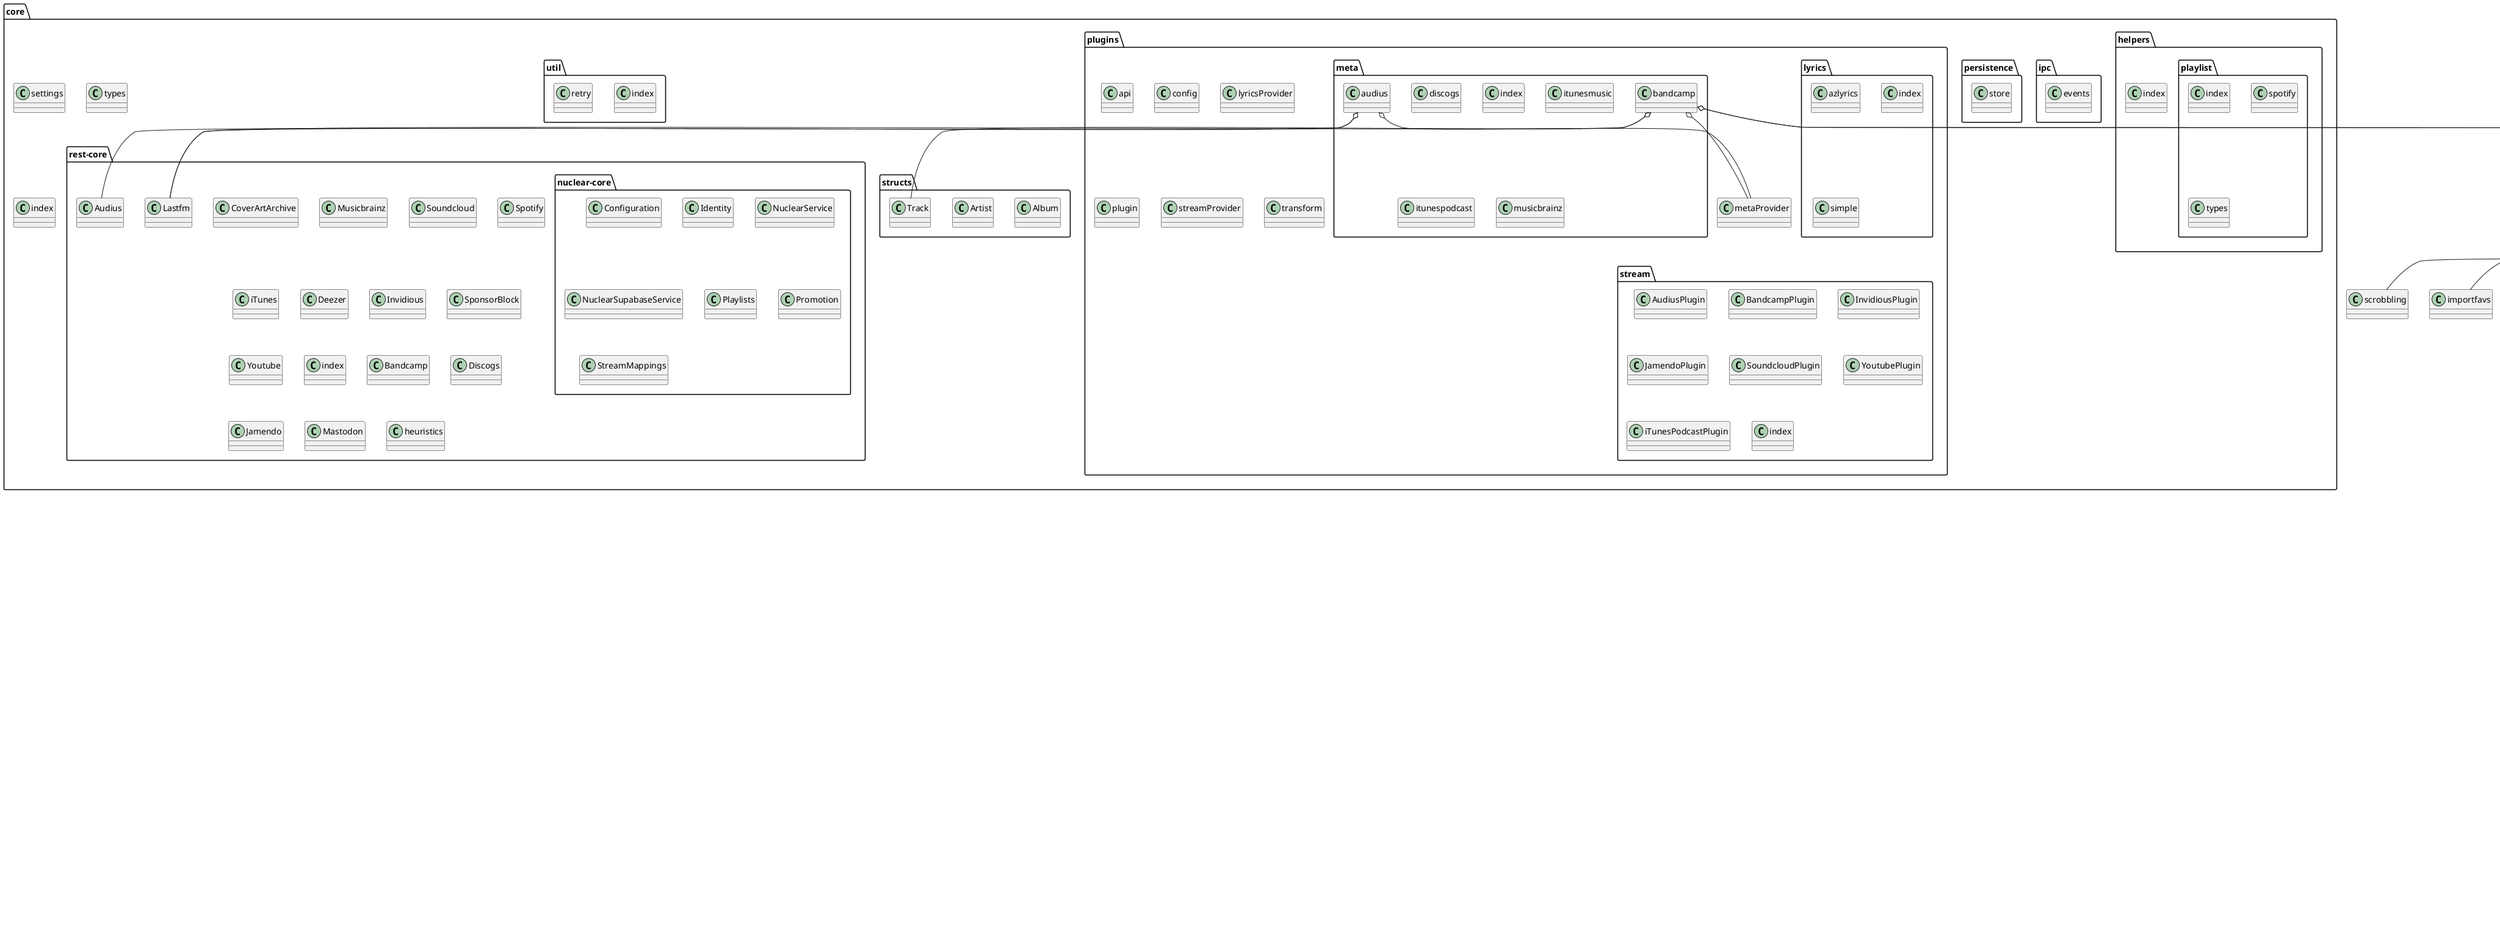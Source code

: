 @startuml class

package app {
    package action {
        class actionTypes
        class connectivity
        class dashboard
        class downloads
        class favorites
        class github
        class githubContrib
        class helpers
        class importfavs
        class local
        class mastodon
        class player
        class playlists
        class actionplugins
        class actionqueue
        class scrobbling
        class search
        class settings
        class tag
        class toasts
        class window
    }

    package components {
        class AlbumCover
        class Header
        class Playlists
        class AlbumList
        class HelpButton
        class PlaylistsSubMenu
        class AlbumView
        class HelpModal
        class PluginsView
        class ArtistList
        class LibraryView
        class SearchResults
        class ArtistView
        class ListeningHistoryView
        class Seekbar
        class Dashboard
        class LyricsView
        class Settings
        class Downloads
        class MainLayout
        class SidebarMenu
        class Equalizer
        class NavButtons
        class Spacer
        class EqualizerPresetList
        class Navbar
        class TagView
        class FavoriteAlbumsView
        class Normalizer
        class ToastComponent
        class FavoriteArtistsView
        class OauthPopup
        class TrackRow
        class FavoriteTracksView
        class PlayOptionsControls
        class TrackRowHeading
        class Footer
        class PlayQueue
        class VerticalPanel
        class HLSPlayer
        class PlaylistView
        class WindowControls
    }

    package constants {
        class propTypes
    }

    package containers {
        class AlbumViewContainer
        class PlaylistsContainer
        class ArtistViewContainer
        class PluginsContainer
        class BestNewMusicCardContainer
        class PromotedArtistsContainer
        class CommandPaletteContainer
        class QueuePopupButtons
        class DashboardContainer
        class QueuePopupContainer
        class DeezerPlaylistAdapter
        class SearchBoxContainer
        class DownloadsContainer
        class SearchResultsContainer
        class EqualizerViewContainer
        class SettingsContainer
        class ErrorBoundary
        class ShortcutsContainer
        class FavoritesContainer
        class SidebarMenuContainer
        class HelpModalContainer
        class SoundContainer
        class HttpApiUrl
        class SpotifyPlaylistImporter
        class IpcContainer
        class StreamVerificationContainer
        class LibraryViewContainer
        class TagViewContainer
        class ListeningHistoryContainer
        class ToastContainer
        class LyricsContainer
        class TrackPopupButtons
        class MainContentContainer
        class TrackPopupContainer
        class MiniPlayerContainer
        class TrackTableContainer
        class PlayQueueContainer
        class UserPanelContainer
        class PlayerBarContainer
        class VisualizerContainer
        class PlaylistViewContainer
    }

    package hoc {
        class withDropdownOptions
    }

    package hook {
        class useDispatchedCallback
        class useMastodonPost
        class usePlatform
    }

    package reducer {
        class connectivity
        class github
        class local
        class playlists
        class settings
        class dashboard
        class githubContrib
        class lyrics
        class reducerplugins
        class tag
        class downloads
        class helpers
        class mastodon
        class reducerqueue
        class toasts
        class equalizer
        class importfavs
        class scrobbling
        class types
        class favorites
        class index
        class player
        class search
    }

    package rest {
        class Billboard
        class Github
    }

    package selector{
        class connectivity
        class githubContrib
        class mastodon
        class plugins
        class settings
        class dashboard
        class helpers
        class nuclear
        class selectorqueue
        class downloads
        class importfavs
        class player
        class scrobbling
        class favorites
        class lyrics
        class playlists
        class search
    }

    package store {
        class syncStorage
        class ipc
        class configureStore
    }

    package struct {
        class userPlugin
    }

    class App1
    class globals
    class index
}

package core {
    package helpers {
        class index
        package playlist {
            class index
            class spotify
            class types
        }
    }
    package ipc {
        class events
    }
    package persistence {
        class store
    }
    package plugins {
        package lyrics {
            class azlyrics
            class index
            class simple
        }
        package meta {
            class audius
            class bandcamp
            class discogs
            class index
            class itunesmusic
            class itunespodcast
            class musicbrainz
        }
        package stream {
            class AudiusPlugin
            class BandcampPlugin
            class InvidiousPlugin
            class JamendoPlugin
            class SoundcloudPlugin
            class YoutubePlugin
            class iTunesPodcastPlugin
            class index

        }
        class api
        class config
        class lyricsProvider
        class metaProvider
        class plugin
        class streamProvider
        class transform
    }
    package rest-core {
        package nuclear-core {
            class Configuration
            class Identity
            class NuclearService
            class NuclearSupabaseService
            class Playlists
            class Promotion
            class StreamMappings
        }

        class Audius
        class CoverArtArchive
        class Lastfm
        class Musicbrainz
        class Soundcloud
        class Spotify
        class iTunes
        class Deezer
        class Invidious
        class SponsorBlock
        class Youtube
        class index
        class Bandcamp
        class Discogs
        class Jamendo
        class Mastodon
        class heuristics
    }

    class settings
    package structs {
        class Album
        class Artist
        class Track
    }
    class types
    package util {
        class index
        class retry
    }
    class index
}

package i18n {

}

package main {
    package controllers {
        class download
        class listening-history
        class local-library
        class logger
        class player
        class settings
    }

    package interfaces {
        class nuclear-api
    }
    package services {
        class linux
        class windows
        class config
        class download
        class ipc
        class local-library
        class platform
        class system-api
        class trayMenu
        class mac
        class acoustic-id
        class discord
        class http
        class listening-history
        class logger
        class store
        class touchbar
        class window
    }

    package utils {
        class container
        class decorators
        class env
        class tracks
        class types
    }
    class ioc
    class main
}

package ui {

}


App1 o-- search
App1 o-- player
App1 o-- playlists
App1 o-- actionplugins
App1 o-- actionqueue
App1 o-- settings
App1 o-- scrobbling
App1 o-- importfavs
App1 o-- connectivity
App1 o-- githubContrib
App1 o-- window
App1 o-- configuration
PlayQueueContainer o-- hooks
PlayQueueContainer o-- downloads
PlayQueueContainer o-- favorites
PlayQueueContainer o-- reducerqueue
PlayQueueContainer o-- plugins
PlayQueueContainer o-- playlists
PlayQueueContainer o-- settings
PlayQueueContainer o-- toasts
PlayQueueContainer o-- player
PlayQueueContainer o-- PlayQueue
PlayQueue o-- reducerplugins
connectivity -- actionTypes
audius o-- metaProvider
audius o-- Audius
audius o-- Lastfm
bandcamp o-- metaProvider
bandcamp o-- plugins
bandcamp o-- rest
bandcamp o-- Track
bandcamp o-- Lastfm

@enduml